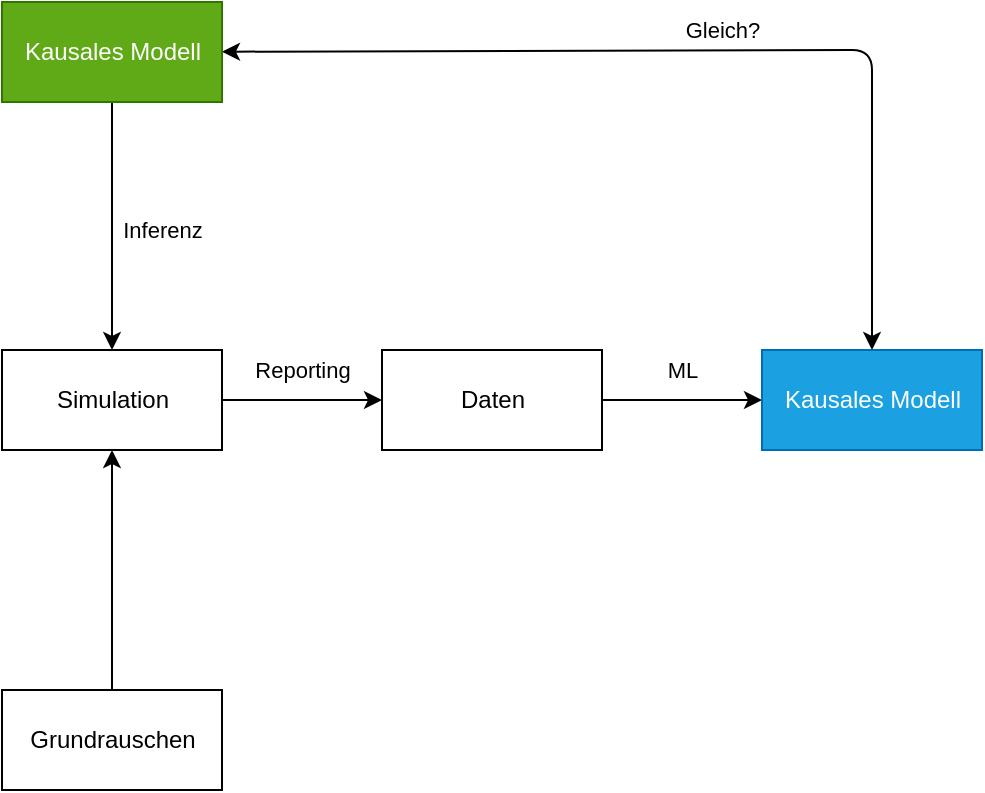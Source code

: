 <mxfile>
    <diagram id="gjes-xy9hmfe8f2zNf1P" name="Page-1">
        <mxGraphModel dx="579" dy="1137" grid="1" gridSize="10" guides="1" tooltips="1" connect="1" arrows="1" fold="1" page="1" pageScale="1" pageWidth="827" pageHeight="1169" math="0" shadow="0">
            <root>
                <mxCell id="0"/>
                <mxCell id="1" parent="0"/>
                <mxCell id="9" style="edgeStyle=none;html=1;entryX=0;entryY=0.5;entryDx=0;entryDy=0;" edge="1" parent="1" source="2" target="8">
                    <mxGeometry relative="1" as="geometry"/>
                </mxCell>
                <mxCell id="15" value="Reporting" style="edgeLabel;html=1;align=center;verticalAlign=middle;resizable=0;points=[];" vertex="1" connectable="0" parent="9">
                    <mxGeometry x="0.3" relative="1" as="geometry">
                        <mxPoint x="-12" y="-15" as="offset"/>
                    </mxGeometry>
                </mxCell>
                <mxCell id="2" value="Simulation" style="html=1;" vertex="1" parent="1">
                    <mxGeometry x="80" y="510" width="110" height="50" as="geometry"/>
                </mxCell>
                <mxCell id="7" style="edgeStyle=none;html=1;entryX=0.5;entryY=1;entryDx=0;entryDy=0;" edge="1" parent="1" source="3" target="2">
                    <mxGeometry relative="1" as="geometry"/>
                </mxCell>
                <mxCell id="3" value="Grundrauschen" style="html=1;" vertex="1" parent="1">
                    <mxGeometry x="80" y="680" width="110" height="50" as="geometry"/>
                </mxCell>
                <mxCell id="5" style="edgeStyle=none;html=1;entryX=0.5;entryY=0;entryDx=0;entryDy=0;" edge="1" parent="1" source="4" target="2">
                    <mxGeometry relative="1" as="geometry"/>
                </mxCell>
                <mxCell id="16" value="Inferenz" style="edgeLabel;html=1;align=center;verticalAlign=middle;resizable=0;points=[];" vertex="1" connectable="0" parent="5">
                    <mxGeometry x="0.387" relative="1" as="geometry">
                        <mxPoint x="25" y="-22" as="offset"/>
                    </mxGeometry>
                </mxCell>
                <mxCell id="12" style="edgeStyle=none;html=1;entryX=0.5;entryY=0;entryDx=0;entryDy=0;startArrow=classic;startFill=1;" edge="1" parent="1" source="4" target="10">
                    <mxGeometry relative="1" as="geometry">
                        <Array as="points">
                            <mxPoint x="515" y="360"/>
                        </Array>
                    </mxGeometry>
                </mxCell>
                <mxCell id="13" value="Gleich?" style="edgeLabel;html=1;align=center;verticalAlign=middle;resizable=0;points=[];" vertex="1" connectable="0" parent="12">
                    <mxGeometry x="-0.027" y="2" relative="1" as="geometry">
                        <mxPoint x="19" y="-8" as="offset"/>
                    </mxGeometry>
                </mxCell>
                <mxCell id="4" value="Kausales Modell" style="html=1;fillColor=#60a917;fontColor=#ffffff;strokeColor=#2D7600;" vertex="1" parent="1">
                    <mxGeometry x="80" y="336" width="110" height="50" as="geometry"/>
                </mxCell>
                <mxCell id="11" style="edgeStyle=none;html=1;entryX=0;entryY=0.5;entryDx=0;entryDy=0;" edge="1" parent="1" source="8" target="10">
                    <mxGeometry relative="1" as="geometry"/>
                </mxCell>
                <mxCell id="14" value="ML" style="edgeLabel;html=1;align=center;verticalAlign=middle;resizable=0;points=[];" vertex="1" connectable="0" parent="11">
                    <mxGeometry x="0.325" y="-3" relative="1" as="geometry">
                        <mxPoint x="-13" y="-18" as="offset"/>
                    </mxGeometry>
                </mxCell>
                <mxCell id="8" value="Daten" style="html=1;" vertex="1" parent="1">
                    <mxGeometry x="270" y="510" width="110" height="50" as="geometry"/>
                </mxCell>
                <mxCell id="10" value="Kausales Modell" style="html=1;fillColor=#1ba1e2;fontColor=#ffffff;strokeColor=#006EAF;" vertex="1" parent="1">
                    <mxGeometry x="460" y="510" width="110" height="50" as="geometry"/>
                </mxCell>
            </root>
        </mxGraphModel>
    </diagram>
</mxfile>